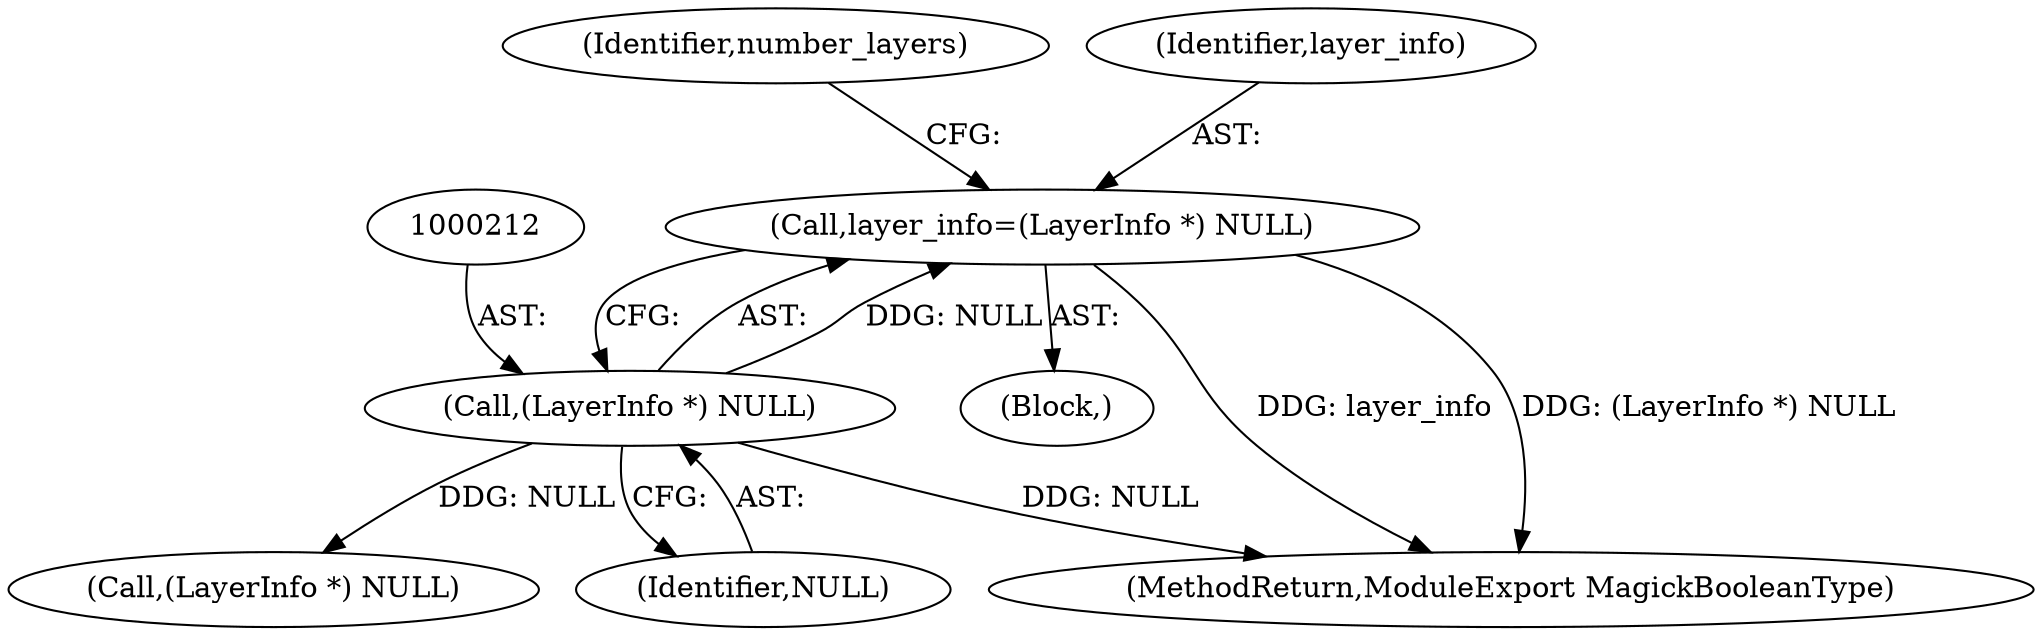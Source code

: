 digraph "0_ImageMagick_7d65a814ac76bd04760072c33e452371692ee790@pointer" {
"1000209" [label="(Call,layer_info=(LayerInfo *) NULL)"];
"1000211" [label="(Call,(LayerInfo *) NULL)"];
"1000208" [label="(Block,)"];
"1000291" [label="(Call,(LayerInfo *) NULL)"];
"1000213" [label="(Identifier,NULL)"];
"1000215" [label="(Identifier,number_layers)"];
"1000211" [label="(Call,(LayerInfo *) NULL)"];
"1001665" [label="(MethodReturn,ModuleExport MagickBooleanType)"];
"1000209" [label="(Call,layer_info=(LayerInfo *) NULL)"];
"1000210" [label="(Identifier,layer_info)"];
"1000209" -> "1000208"  [label="AST: "];
"1000209" -> "1000211"  [label="CFG: "];
"1000210" -> "1000209"  [label="AST: "];
"1000211" -> "1000209"  [label="AST: "];
"1000215" -> "1000209"  [label="CFG: "];
"1000209" -> "1001665"  [label="DDG: layer_info"];
"1000209" -> "1001665"  [label="DDG: (LayerInfo *) NULL"];
"1000211" -> "1000209"  [label="DDG: NULL"];
"1000211" -> "1000213"  [label="CFG: "];
"1000212" -> "1000211"  [label="AST: "];
"1000213" -> "1000211"  [label="AST: "];
"1000211" -> "1001665"  [label="DDG: NULL"];
"1000211" -> "1000291"  [label="DDG: NULL"];
}
